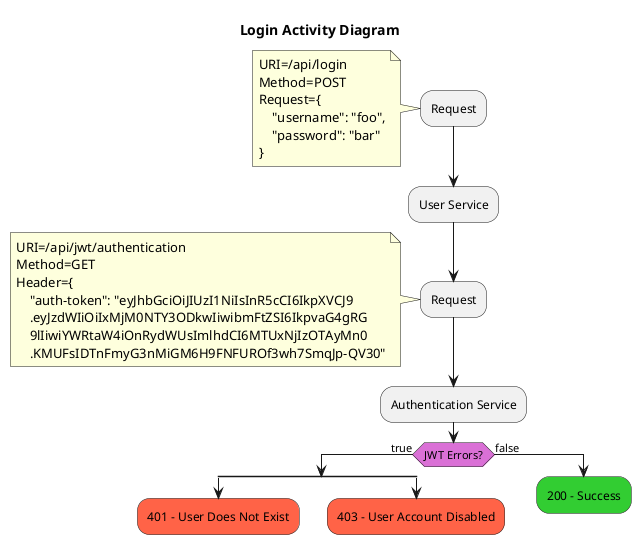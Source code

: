 @startuml
'https://plantuml.com/activity-diagram-beta

title Login Activity Diagram

:Request;
note
URI=/api/login
Method=POST
Request={
    "username": "foo",
    "password": "bar"
}
end note

:User Service;

:Request;
note
URI=/api/jwt/authentication
Method=GET
Header={
    "auth-token": "eyJhbGciOiJIUzI1NiIsInR5cCI6IkpXVCJ9
    .eyJzdWIiOiIxMjM0NTY3ODkwIiwibmFtZSI6IkpvaG4gRG
    9lIiwiYWRtaW4iOnRydWUsImlhdCI6MTUxNjIzOTAyMn0
    .KMUFsIDTnFmyG3nMiGM6H9FNFUROf3wh7SmqJp-QV30"
end note

:Authentication Service;

skinparam ActivityDiamondBackgroundColor orchid
if (JWT Errors?) then (true)
    split
        #tomato:401 - User Does Not Exist;
        kill;
    split again;
        #tomato:403 - User Account Disabled;
        kill;
    end split
    kill;
else (false)
    #limegreen:200 - Success;
    kill;
endif

@enduml
